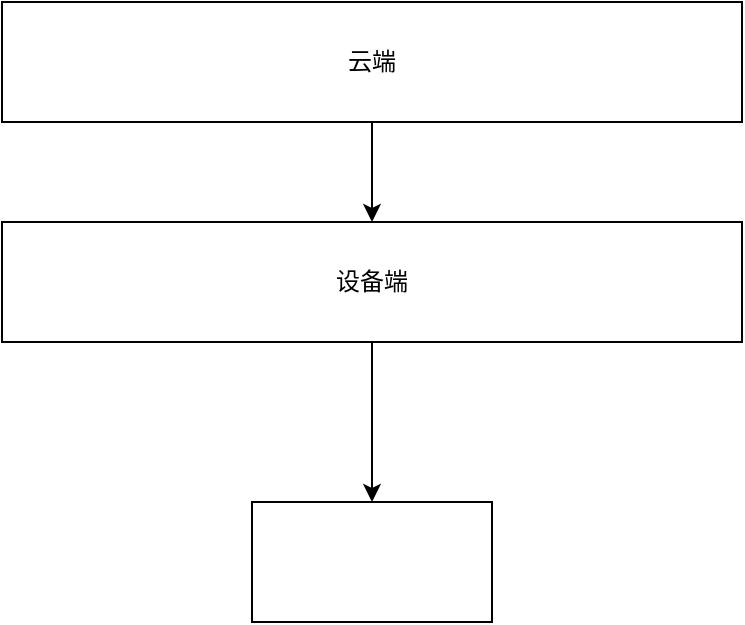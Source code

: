 <mxfile version="20.6.0" type="github">
  <diagram id="ZdQ0jeZLqfGmxmrZUm30" name="第 1 页">
    <mxGraphModel dx="868" dy="450" grid="1" gridSize="10" guides="1" tooltips="1" connect="1" arrows="1" fold="1" page="1" pageScale="1" pageWidth="827" pageHeight="1169" math="0" shadow="0">
      <root>
        <mxCell id="0" />
        <mxCell id="1" parent="0" />
        <mxCell id="3Re-24GfY6mpNnfJD_pe-4" style="edgeStyle=orthogonalEdgeStyle;rounded=0;orthogonalLoop=1;jettySize=auto;html=1;exitX=0.5;exitY=1;exitDx=0;exitDy=0;" parent="1" source="3Re-24GfY6mpNnfJD_pe-1" target="3Re-24GfY6mpNnfJD_pe-3" edge="1">
          <mxGeometry relative="1" as="geometry" />
        </mxCell>
        <mxCell id="3Re-24GfY6mpNnfJD_pe-1" value="云端" style="rounded=0;whiteSpace=wrap;html=1;" parent="1" vertex="1">
          <mxGeometry x="150" y="70" width="370" height="60" as="geometry" />
        </mxCell>
        <mxCell id="3MBveIsF56V85wFXO0SD-2" value="" style="edgeStyle=orthogonalEdgeStyle;rounded=0;orthogonalLoop=1;jettySize=auto;html=1;" edge="1" parent="1" source="3Re-24GfY6mpNnfJD_pe-3" target="3MBveIsF56V85wFXO0SD-1">
          <mxGeometry relative="1" as="geometry" />
        </mxCell>
        <mxCell id="3Re-24GfY6mpNnfJD_pe-3" value="设备端" style="rounded=0;whiteSpace=wrap;html=1;" parent="1" vertex="1">
          <mxGeometry x="150" y="180" width="370" height="60" as="geometry" />
        </mxCell>
        <mxCell id="3MBveIsF56V85wFXO0SD-1" value="" style="whiteSpace=wrap;html=1;rounded=0;" vertex="1" parent="1">
          <mxGeometry x="275" y="320" width="120" height="60" as="geometry" />
        </mxCell>
      </root>
    </mxGraphModel>
  </diagram>
</mxfile>
